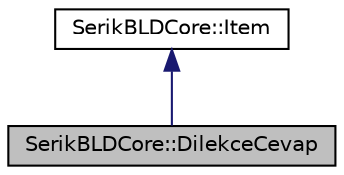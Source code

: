 digraph "SerikBLDCore::DilekceCevap"
{
 // LATEX_PDF_SIZE
  edge [fontname="Helvetica",fontsize="10",labelfontname="Helvetica",labelfontsize="10"];
  node [fontname="Helvetica",fontsize="10",shape=record];
  Node1 [label="SerikBLDCore::DilekceCevap",height=0.2,width=0.4,color="black", fillcolor="grey75", style="filled", fontcolor="black",tooltip=" "];
  Node2 -> Node1 [dir="back",color="midnightblue",fontsize="10",style="solid",fontname="Helvetica"];
  Node2 [label="SerikBLDCore::Item",height=0.2,width=0.4,color="black", fillcolor="white", style="filled",URL="$d8/dc7/class_serik_b_l_d_core_1_1_item.html",tooltip=" "];
}
